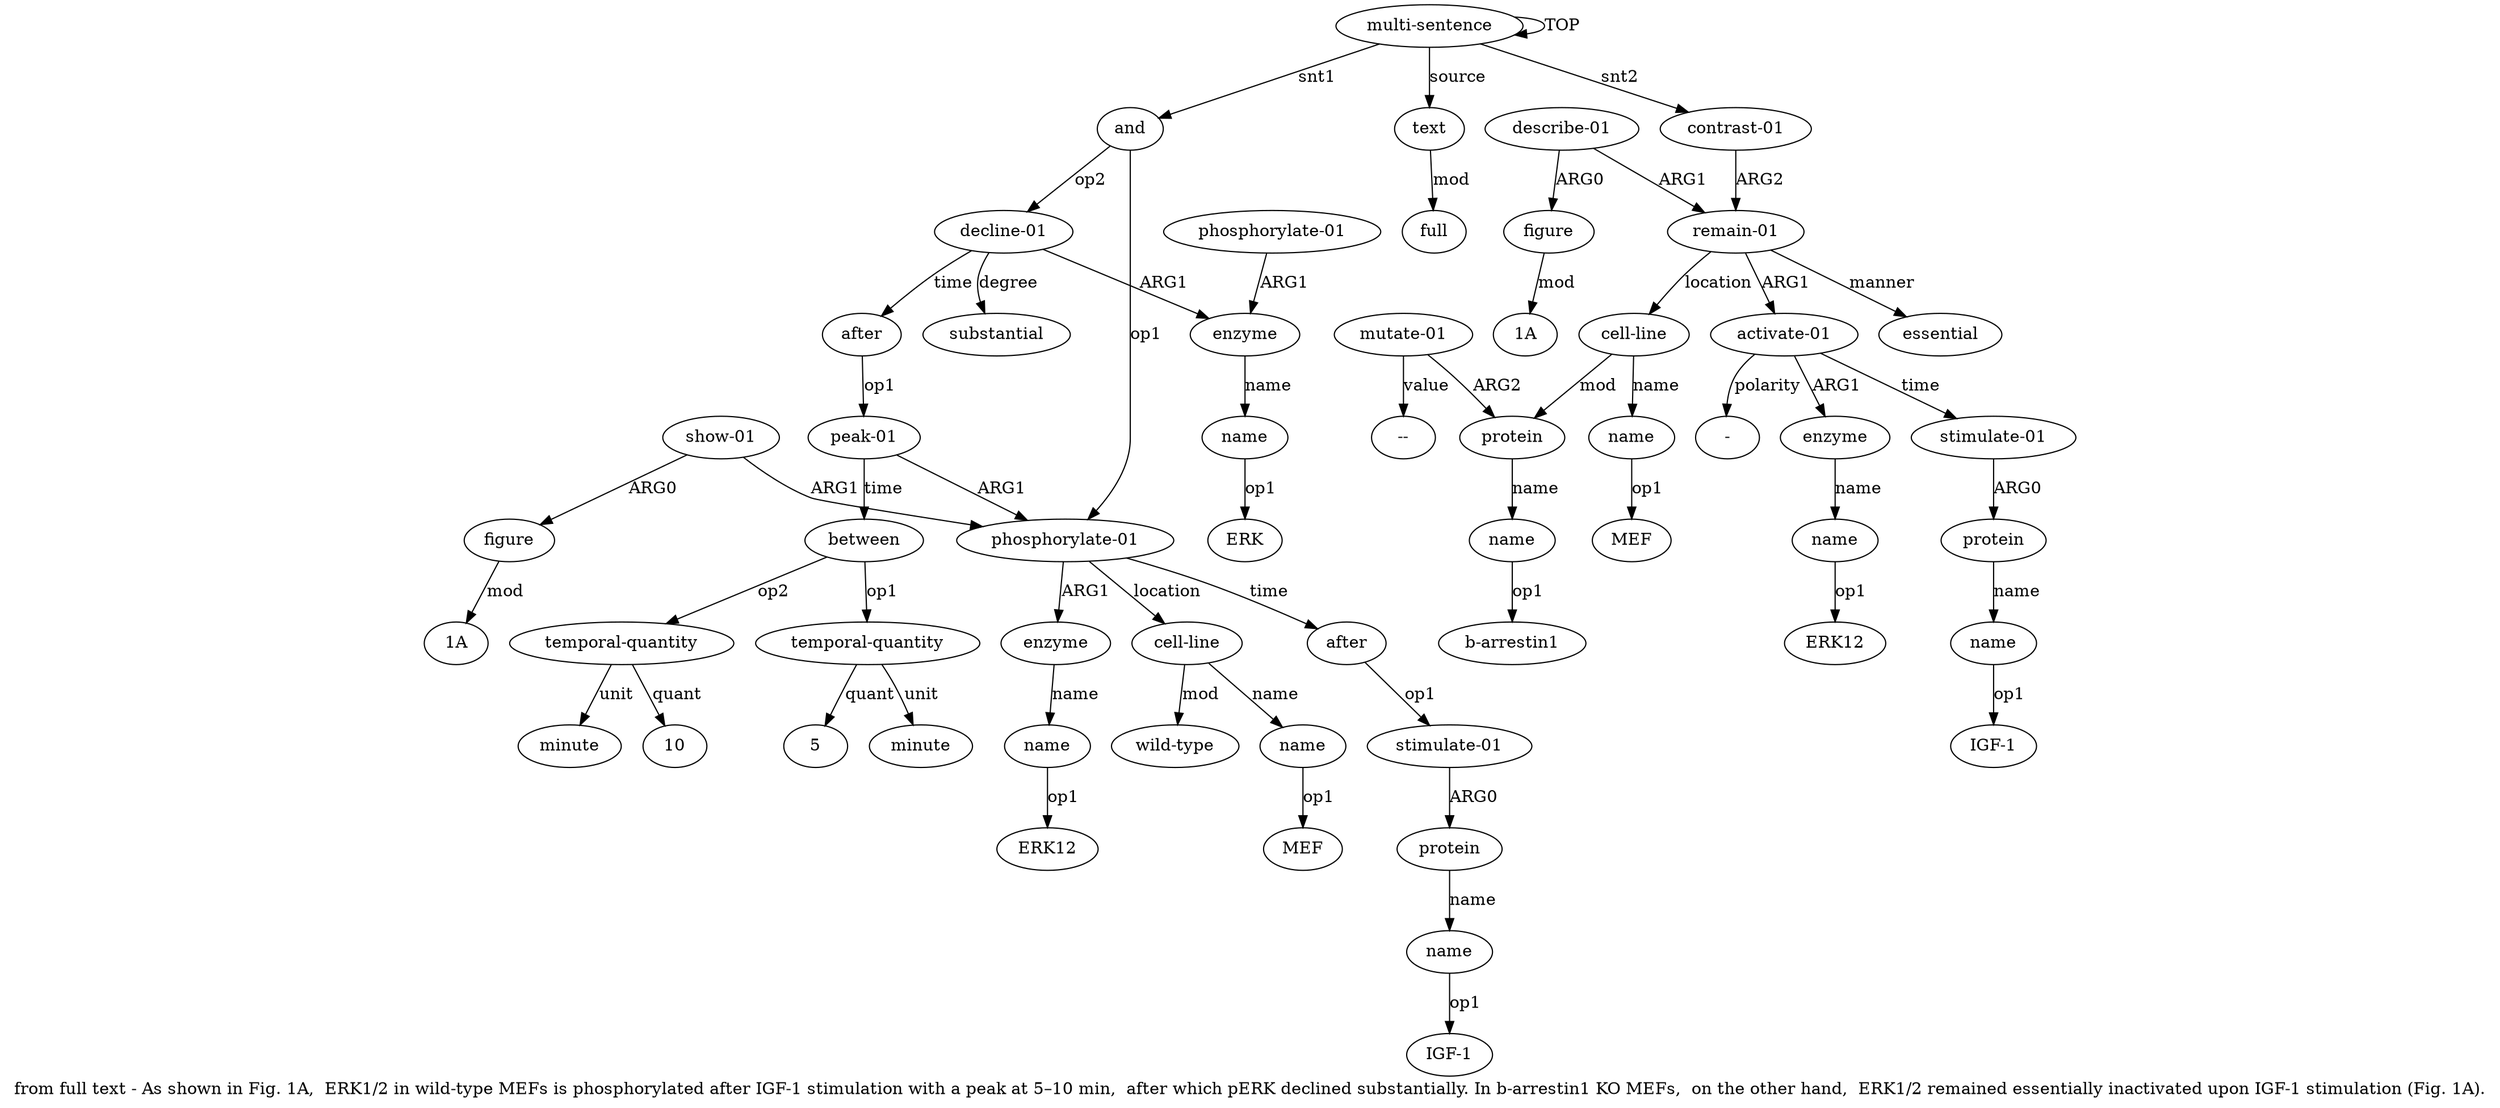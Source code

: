 digraph  {
	graph [label="from full text - As shown in Fig. 1A,  ERK1/2 in wild-type MEFs is phosphorylated after IGF-1 stimulation with a peak at 5–10 \
min,  after which pERK declined substantially. In b-arrestin1 KO MEFs,  on the other hand,  ERK1/2 remained essentially inactivated \
upon IGF-1 stimulation (Fig. 1A)."];
	node [label="\N"];
	a20	 [color=black,
		gold_ind=20,
		gold_label="phosphorylate-01",
		label="phosphorylate-01",
		test_ind=20,
		test_label="phosphorylate-01"];
	a21	 [color=black,
		gold_ind=21,
		gold_label=enzyme,
		label=enzyme,
		test_ind=21,
		test_label=enzyme];
	a20 -> a21 [key=0,
	color=black,
	gold_label=ARG1,
	label=ARG1,
	test_label=ARG1];
a25 [color=black,
	gold_ind=25,
	gold_label="cell-line",
	label="cell-line",
	test_ind=25,
	test_label="cell-line"];
a20 -> a25 [key=0,
color=black,
gold_label=location,
label=location,
test_label=location];
a28 [color=black,
gold_ind=28,
gold_label=after,
label=after,
test_ind=28,
test_label=after];
a20 -> a28 [key=0,
color=black,
gold_label=time,
label=time,
test_label=time];
a22 [color=black,
gold_ind=22,
gold_label=name,
label=name,
test_ind=22,
test_label=name];
a21 -> a22 [key=0,
color=black,
gold_label=name,
label=name,
test_label=name];
"a22 ERK12" [color=black,
gold_ind=-1,
gold_label=ERK12,
label=ERK12,
test_ind=-1,
test_label=ERK12];
a22 -> "a22 ERK12" [key=0,
color=black,
gold_label=op1,
label=op1,
test_label=op1];
a23 [color=black,
gold_ind=23,
gold_label="show-01",
label="show-01",
test_ind=23,
test_label="show-01"];
a23 -> a20 [key=0,
color=black,
gold_label=ARG1,
label=ARG1,
test_label=ARG1];
a24 [color=black,
gold_ind=24,
gold_label=figure,
label=figure,
test_ind=24,
test_label=figure];
a23 -> a24 [key=0,
color=black,
gold_label=ARG0,
label=ARG0,
test_label=ARG0];
"a24 1A" [color=black,
gold_ind=-1,
gold_label="1A",
label="1A",
test_ind=-1,
test_label="1A"];
a24 -> "a24 1A" [key=0,
color=black,
gold_label=mod,
label=mod,
test_label=mod];
a26 [color=black,
gold_ind=26,
gold_label=name,
label=name,
test_ind=26,
test_label=name];
a25 -> a26 [key=0,
color=black,
gold_label=name,
label=name,
test_label=name];
a27 [color=black,
gold_ind=27,
gold_label="wild-type",
label="wild-type",
test_ind=27,
test_label="wild-type"];
a25 -> a27 [key=0,
color=black,
gold_label=mod,
label=mod,
test_label=mod];
"a26 MEF" [color=black,
gold_ind=-1,
gold_label=MEF,
label=MEF,
test_ind=-1,
test_label=MEF];
a26 -> "a26 MEF" [key=0,
color=black,
gold_label=op1,
label=op1,
test_label=op1];
a29 [color=black,
gold_ind=29,
gold_label="stimulate-01",
label="stimulate-01",
test_ind=29,
test_label="stimulate-01"];
a28 -> a29 [key=0,
color=black,
gold_label=op1,
label=op1,
test_label=op1];
a30 [color=black,
gold_ind=30,
gold_label=protein,
label=protein,
test_ind=30,
test_label=protein];
a29 -> a30 [key=0,
color=black,
gold_label=ARG0,
label=ARG0,
test_label=ARG0];
"a8 IGF-1" [color=black,
gold_ind=-1,
gold_label="IGF-1",
label="IGF-1",
test_ind=-1,
test_label="IGF-1"];
a31 [color=black,
gold_ind=31,
gold_label=name,
label=name,
test_ind=31,
test_label=name];
"a31 IGF-1" [color=black,
gold_ind=-1,
gold_label="IGF-1",
label="IGF-1",
test_ind=-1,
test_label="IGF-1"];
a31 -> "a31 IGF-1" [key=0,
color=black,
gold_label=op1,
label=op1,
test_label=op1];
"a15 b-arrestin1" [color=black,
gold_ind=-1,
gold_label="b-arrestin1",
label="b-arrestin1",
test_ind=-1,
test_label="b-arrestin1"];
a30 -> a31 [key=0,
color=black,
gold_label=name,
label=name,
test_label=name];
"a36 10" [color=black,
gold_ind=-1,
gold_label=10,
label=10,
test_ind=-1,
test_label=10];
"a3 -" [color=black,
gold_ind=-1,
gold_label="-",
label="-",
test_ind=-1,
test_label="-"];
a37 [color=black,
gold_ind=37,
gold_label=minute,
label=minute,
test_ind=37,
test_label=minute];
a36 [color=black,
gold_ind=36,
gold_label="temporal-quantity",
label="temporal-quantity",
test_ind=36,
test_label="temporal-quantity"];
a36 -> "a36 10" [key=0,
color=black,
gold_label=quant,
label=quant,
test_label=quant];
a36 -> a37 [key=0,
color=black,
gold_label=unit,
label=unit,
test_label=unit];
a33 [color=black,
gold_ind=33,
gold_label=between,
label=between,
test_ind=33,
test_label=between];
a33 -> a36 [key=0,
color=black,
gold_label=op2,
label=op2,
test_label=op2];
a34 [color=black,
gold_ind=34,
gold_label="temporal-quantity",
label="temporal-quantity",
test_ind=34,
test_label="temporal-quantity"];
a33 -> a34 [key=0,
color=black,
gold_label=op1,
label=op1,
test_label=op1];
"a40 ERK" [color=black,
gold_ind=-1,
gold_label=ERK,
label=ERK,
test_ind=-1,
test_label=ERK];
a35 [color=black,
gold_ind=35,
gold_label=minute,
label=minute,
test_ind=35,
test_label=minute];
a34 -> a35 [key=0,
color=black,
gold_label=unit,
label=unit,
test_label=unit];
"a34 5" [color=black,
gold_ind=-1,
gold_label=5,
label=5,
test_ind=-1,
test_label=5];
a34 -> "a34 5" [key=0,
color=black,
gold_label=quant,
label=quant,
test_label=quant];
a32 [color=black,
gold_ind=32,
gold_label="peak-01",
label="peak-01",
test_ind=32,
test_label="peak-01"];
a32 -> a20 [key=0,
color=black,
gold_label=ARG1,
label=ARG1,
test_label=ARG1];
a32 -> a33 [key=0,
color=black,
gold_label=time,
label=time,
test_label=time];
a15 [color=black,
gold_ind=15,
gold_label=name,
label=name,
test_ind=15,
test_label=name];
a15 -> "a15 b-arrestin1" [key=0,
color=black,
gold_label=op1,
label=op1,
test_label=op1];
a14 [color=black,
gold_ind=14,
gold_label=protein,
label=protein,
test_ind=14,
test_label=protein];
a14 -> a15 [key=0,
color=black,
gold_label=name,
label=name,
test_label=name];
a17 [color=black,
gold_ind=17,
gold_label=text,
label=text,
test_ind=17,
test_label=text];
a18 [color=black,
gold_ind=18,
gold_label=full,
label=full,
test_ind=18,
test_label=full];
a17 -> a18 [key=0,
color=black,
gold_label=mod,
label=mod,
test_label=mod];
a16 [color=black,
gold_ind=16,
gold_label="mutate-01",
label="mutate-01",
test_ind=16,
test_label="mutate-01"];
a16 -> a14 [key=0,
color=black,
gold_label=ARG2,
label=ARG2,
test_label=ARG2];
"a16 --" [color=black,
gold_ind=-1,
gold_label="--",
label="--",
test_ind=-1,
test_label="--"];
a16 -> "a16 --" [key=0,
color=black,
gold_label=value,
label=value,
test_label=value];
a11 [color=black,
gold_ind=11,
gold_label=figure,
label=figure,
test_ind=11,
test_label=figure];
"a11 1A" [color=black,
gold_ind=-1,
gold_label="1A",
label="1A",
test_ind=-1,
test_label="1A"];
a11 -> "a11 1A" [key=0,
color=black,
gold_label=mod,
label=mod,
test_label=mod];
a10 [color=black,
gold_ind=10,
gold_label="describe-01",
label="describe-01",
test_ind=10,
test_label="describe-01"];
a10 -> a11 [key=0,
color=black,
gold_label=ARG0,
label=ARG0,
test_label=ARG0];
a2 [color=black,
gold_ind=2,
gold_label="remain-01",
label="remain-01",
test_ind=2,
test_label="remain-01"];
a10 -> a2 [key=0,
color=black,
gold_label=ARG1,
label=ARG1,
test_label=ARG1];
a13 [color=black,
gold_ind=13,
gold_label=name,
label=name,
test_ind=13,
test_label=name];
"a13 MEF" [color=black,
gold_ind=-1,
gold_label=MEF,
label=MEF,
test_ind=-1,
test_label=MEF];
a13 -> "a13 MEF" [key=0,
color=black,
gold_label=op1,
label=op1,
test_label=op1];
a12 [color=black,
gold_ind=12,
gold_label="cell-line",
label="cell-line",
test_ind=12,
test_label="cell-line"];
a12 -> a14 [key=0,
color=black,
gold_label=mod,
label=mod,
test_label=mod];
a12 -> a13 [key=0,
color=black,
gold_label=name,
label=name,
test_label=name];
a39 [color=black,
gold_ind=39,
gold_label=enzyme,
label=enzyme,
test_ind=39,
test_label=enzyme];
a40 [color=black,
gold_ind=40,
gold_label=name,
label=name,
test_ind=40,
test_label=name];
a39 -> a40 [key=0,
color=black,
gold_label=name,
label=name,
test_label=name];
a38 [color=black,
gold_ind=38,
gold_label="decline-01",
label="decline-01",
test_ind=38,
test_label="decline-01"];
a38 -> a39 [key=0,
color=black,
gold_label=ARG1,
label=ARG1,
test_label=ARG1];
a42 [color=black,
gold_ind=42,
gold_label=substantial,
label=substantial,
test_ind=42,
test_label=substantial];
a38 -> a42 [key=0,
color=black,
gold_label=degree,
label=degree,
test_label=degree];
a43 [color=black,
gold_ind=43,
gold_label=after,
label=after,
test_ind=43,
test_label=after];
a38 -> a43 [key=0,
color=black,
gold_label=time,
label=time,
test_label=time];
a19 [color=black,
gold_ind=19,
gold_label=and,
label=and,
test_ind=19,
test_label=and];
a19 -> a20 [key=0,
color=black,
gold_label=op1,
label=op1,
test_label=op1];
a19 -> a38 [key=0,
color=black,
gold_label=op2,
label=op2,
test_label=op2];
a1 [color=black,
gold_ind=1,
gold_label="contrast-01",
label="contrast-01",
test_ind=1,
test_label="contrast-01"];
a1 -> a2 [key=0,
color=black,
gold_label=ARG2,
label=ARG2,
test_label=ARG2];
a0 [color=black,
gold_ind=0,
gold_label="multi-sentence",
label="multi-sentence",
test_ind=0,
test_label="multi-sentence"];
a0 -> a17 [key=0,
color=black,
gold_label=source,
label=source,
test_label=source];
a0 -> a19 [key=0,
color=black,
gold_label=snt1,
label=snt1,
test_label=snt1];
a0 -> a1 [key=0,
color=black,
gold_label=snt2,
label=snt2,
test_label=snt2];
a0 -> a0 [key=0,
color=black,
gold_label=TOP,
label=TOP,
test_label=TOP];
a3 [color=black,
gold_ind=3,
gold_label="activate-01",
label="activate-01",
test_ind=3,
test_label="activate-01"];
a3 -> "a3 -" [key=0,
color=black,
gold_label=polarity,
label=polarity,
test_label=polarity];
a4 [color=black,
gold_ind=4,
gold_label=enzyme,
label=enzyme,
test_ind=4,
test_label=enzyme];
a3 -> a4 [key=0,
color=black,
gold_label=ARG1,
label=ARG1,
test_label=ARG1];
a6 [color=black,
gold_ind=6,
gold_label="stimulate-01",
label="stimulate-01",
test_ind=6,
test_label="stimulate-01"];
a3 -> a6 [key=0,
color=black,
gold_label=time,
label=time,
test_label=time];
a2 -> a12 [key=0,
color=black,
gold_label=location,
label=location,
test_label=location];
a2 -> a3 [key=0,
color=black,
gold_label=ARG1,
label=ARG1,
test_label=ARG1];
a9 [color=black,
gold_ind=9,
gold_label=essential,
label=essential,
test_ind=9,
test_label=essential];
a2 -> a9 [key=0,
color=black,
gold_label=manner,
label=manner,
test_label=manner];
a5 [color=black,
gold_ind=5,
gold_label=name,
label=name,
test_ind=5,
test_label=name];
"a5 ERK12" [color=black,
gold_ind=-1,
gold_label=ERK12,
label=ERK12,
test_ind=-1,
test_label=ERK12];
a5 -> "a5 ERK12" [key=0,
color=black,
gold_label=op1,
label=op1,
test_label=op1];
a4 -> a5 [key=0,
color=black,
gold_label=name,
label=name,
test_label=name];
a7 [color=black,
gold_ind=7,
gold_label=protein,
label=protein,
test_ind=7,
test_label=protein];
a8 [color=black,
gold_ind=8,
gold_label=name,
label=name,
test_ind=8,
test_label=name];
a7 -> a8 [key=0,
color=black,
gold_label=name,
label=name,
test_label=name];
a6 -> a7 [key=0,
color=black,
gold_label=ARG0,
label=ARG0,
test_label=ARG0];
a8 -> "a8 IGF-1" [key=0,
color=black,
gold_label=op1,
label=op1,
test_label=op1];
a43 -> a32 [key=0,
color=black,
gold_label=op1,
label=op1,
test_label=op1];
a40 -> "a40 ERK" [key=0,
color=black,
gold_label=op1,
label=op1,
test_label=op1];
a41 [color=black,
gold_ind=41,
gold_label="phosphorylate-01",
label="phosphorylate-01",
test_ind=41,
test_label="phosphorylate-01"];
a41 -> a39 [key=0,
color=black,
gold_label=ARG1,
label=ARG1,
test_label=ARG1];
}
